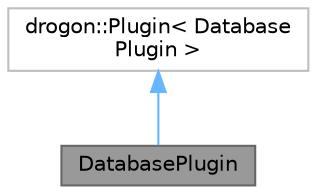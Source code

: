 digraph "DatabasePlugin"
{
 // LATEX_PDF_SIZE
  bgcolor="transparent";
  edge [fontname=Helvetica,fontsize=10,labelfontname=Helvetica,labelfontsize=10];
  node [fontname=Helvetica,fontsize=10,shape=box,height=0.2,width=0.4];
  Node1 [id="Node000001",label="DatabasePlugin",height=0.2,width=0.4,color="gray40", fillcolor="grey60", style="filled", fontcolor="black",tooltip="Плагин для управления подключением к базе данных."];
  Node2 -> Node1 [id="edge1_Node000001_Node000002",dir="back",color="steelblue1",style="solid",tooltip=" "];
  Node2 [id="Node000002",label="drogon::Plugin\< Database\lPlugin \>",height=0.2,width=0.4,color="grey75", fillcolor="white", style="filled",tooltip=" "];
}
